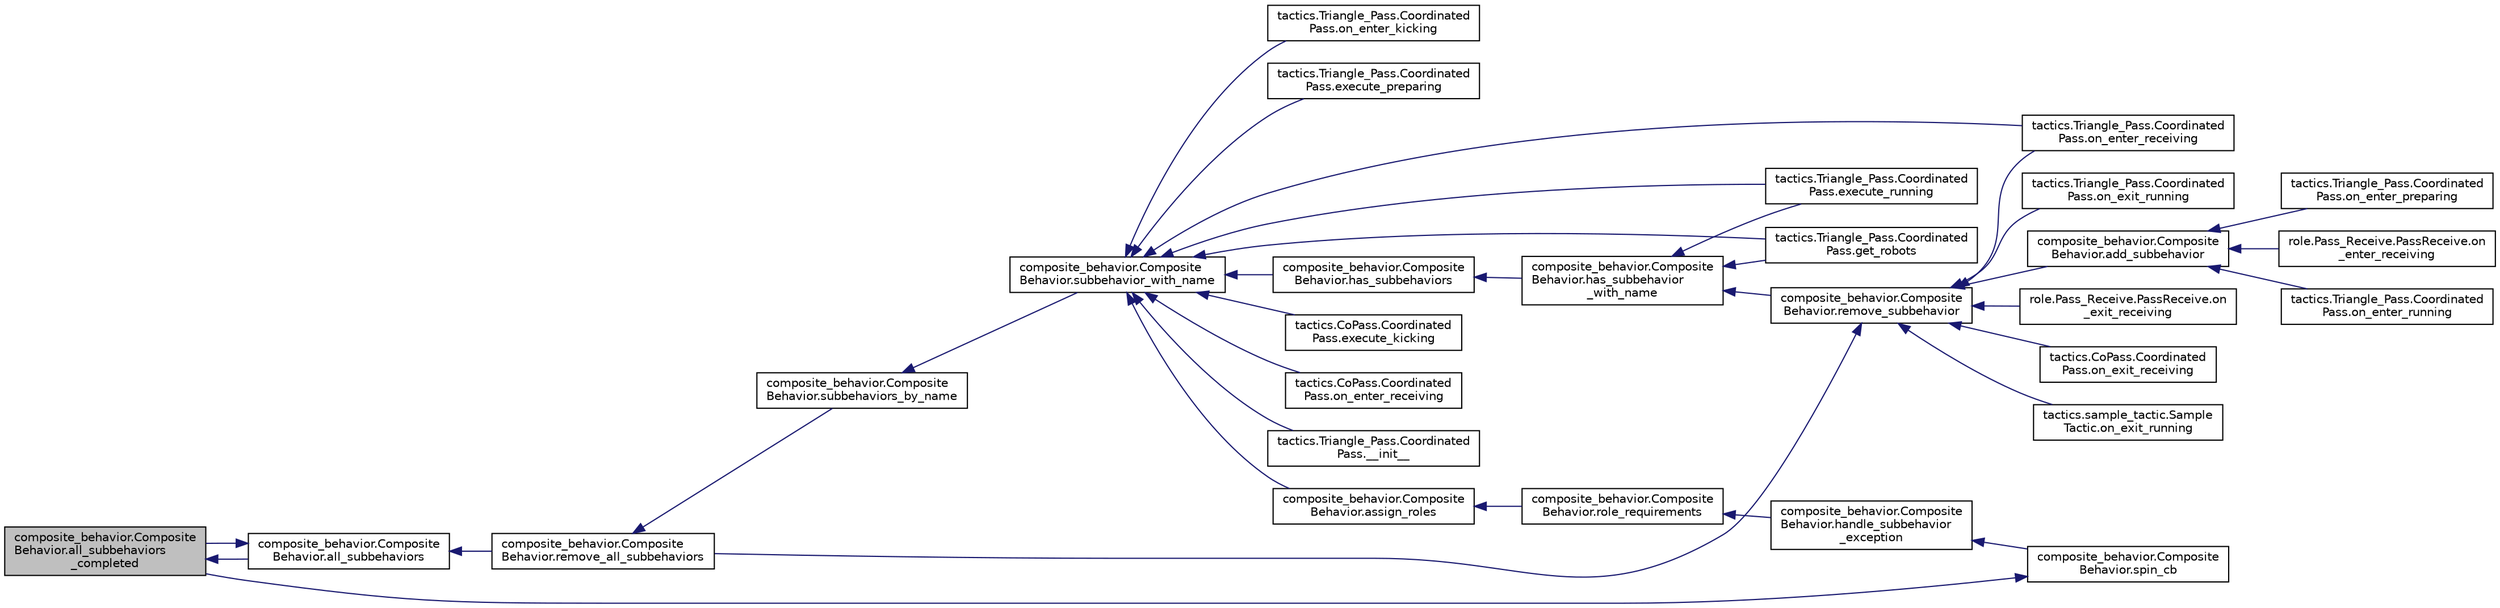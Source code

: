 digraph "composite_behavior.CompositeBehavior.all_subbehaviors_completed"
{
 // INTERACTIVE_SVG=YES
  edge [fontname="Helvetica",fontsize="10",labelfontname="Helvetica",labelfontsize="10"];
  node [fontname="Helvetica",fontsize="10",shape=record];
  rankdir="LR";
  Node1 [label="composite_behavior.Composite\lBehavior.all_subbehaviors\l_completed",height=0.2,width=0.4,color="black", fillcolor="grey75", style="filled", fontcolor="black"];
  Node1 -> Node2 [dir="back",color="midnightblue",fontsize="10",style="solid",fontname="Helvetica"];
  Node2 [label="composite_behavior.Composite\lBehavior.all_subbehaviors",height=0.2,width=0.4,color="black", fillcolor="white", style="filled",URL="$d8/d31/classcomposite__behavior_1_1_composite_behavior.html#ab49315947440ab069de8ef72042a7710"];
  Node2 -> Node1 [dir="back",color="midnightblue",fontsize="10",style="solid",fontname="Helvetica"];
  Node2 -> Node3 [dir="back",color="midnightblue",fontsize="10",style="solid",fontname="Helvetica"];
  Node3 [label="composite_behavior.Composite\lBehavior.remove_all_subbehaviors",height=0.2,width=0.4,color="black", fillcolor="white", style="filled",URL="$d8/d31/classcomposite__behavior_1_1_composite_behavior.html#a3043802726a55cdc1b1b394302f76c8b"];
  Node3 -> Node4 [dir="back",color="midnightblue",fontsize="10",style="solid",fontname="Helvetica"];
  Node4 [label="composite_behavior.Composite\lBehavior.subbehaviors_by_name",height=0.2,width=0.4,color="black", fillcolor="white", style="filled",URL="$d8/d31/classcomposite__behavior_1_1_composite_behavior.html#a5d00edc2e7d1973717da20eb8e561886"];
  Node4 -> Node5 [dir="back",color="midnightblue",fontsize="10",style="solid",fontname="Helvetica"];
  Node5 [label="composite_behavior.Composite\lBehavior.subbehavior_with_name",height=0.2,width=0.4,color="black", fillcolor="white", style="filled",URL="$d8/d31/classcomposite__behavior_1_1_composite_behavior.html#aa4a76123e41964c2af478086d44437d7"];
  Node5 -> Node6 [dir="back",color="midnightblue",fontsize="10",style="solid",fontname="Helvetica"];
  Node6 [label="composite_behavior.Composite\lBehavior.has_subbehaviors",height=0.2,width=0.4,color="black", fillcolor="white", style="filled",URL="$d8/d31/classcomposite__behavior_1_1_composite_behavior.html#a4c28a6798f91f72f997c1e531a55b66a"];
  Node6 -> Node7 [dir="back",color="midnightblue",fontsize="10",style="solid",fontname="Helvetica"];
  Node7 [label="composite_behavior.Composite\lBehavior.has_subbehavior\l_with_name",height=0.2,width=0.4,color="black", fillcolor="white", style="filled",URL="$d8/d31/classcomposite__behavior_1_1_composite_behavior.html#aeb7881a4a7fee7eba0c0b62de7f78be0"];
  Node7 -> Node8 [dir="back",color="midnightblue",fontsize="10",style="solid",fontname="Helvetica"];
  Node8 [label="composite_behavior.Composite\lBehavior.remove_subbehavior",height=0.2,width=0.4,color="black", fillcolor="white", style="filled",URL="$d8/d31/classcomposite__behavior_1_1_composite_behavior.html#ae6c61d431765827d62cd67815d54f993"];
  Node8 -> Node9 [dir="back",color="midnightblue",fontsize="10",style="solid",fontname="Helvetica"];
  Node9 [label="composite_behavior.Composite\lBehavior.add_subbehavior",height=0.2,width=0.4,color="black", fillcolor="white", style="filled",URL="$d8/d31/classcomposite__behavior_1_1_composite_behavior.html#ab34ed11fc9a28fa382487e9627f0c427",tooltip="Adds a subbehavior in composite behavior. "];
  Node9 -> Node10 [dir="back",color="midnightblue",fontsize="10",style="solid",fontname="Helvetica"];
  Node10 [label="tactics.Triangle_Pass.Coordinated\lPass.on_enter_preparing",height=0.2,width=0.4,color="black", fillcolor="white", style="filled",URL="$d1/da3/classtactics_1_1_triangle___pass_1_1_coordinated_pass.html#ab99b7ac2c8351b20d0d38b3c3b17c937"];
  Node9 -> Node11 [dir="back",color="midnightblue",fontsize="10",style="solid",fontname="Helvetica"];
  Node11 [label="role.Pass_Receive.PassReceive.on\l_enter_receiving",height=0.2,width=0.4,color="black", fillcolor="white", style="filled",URL="$d6/df0/classrole_1_1_pass___receive_1_1_pass_receive.html#a7c118d1a2e82f17751d9ce95fd850816"];
  Node9 -> Node12 [dir="back",color="midnightblue",fontsize="10",style="solid",fontname="Helvetica"];
  Node12 [label="tactics.Triangle_Pass.Coordinated\lPass.on_enter_running",height=0.2,width=0.4,color="black", fillcolor="white", style="filled",URL="$d1/da3/classtactics_1_1_triangle___pass_1_1_coordinated_pass.html#ad4e1186c38f9ff04c191323bca6670f9"];
  Node8 -> Node3 [dir="back",color="midnightblue",fontsize="10",style="solid",fontname="Helvetica"];
  Node8 -> Node13 [dir="back",color="midnightblue",fontsize="10",style="solid",fontname="Helvetica"];
  Node13 [label="role.Pass_Receive.PassReceive.on\l_exit_receiving",height=0.2,width=0.4,color="black", fillcolor="white", style="filled",URL="$d6/df0/classrole_1_1_pass___receive_1_1_pass_receive.html#a7d4cfe38f15c8ca999ddf31c7f146bcf"];
  Node8 -> Node14 [dir="back",color="midnightblue",fontsize="10",style="solid",fontname="Helvetica"];
  Node14 [label="tactics.CoPass.Coordinated\lPass.on_exit_receiving",height=0.2,width=0.4,color="black", fillcolor="white", style="filled",URL="$d7/d46/classtactics_1_1_co_pass_1_1_coordinated_pass.html#a35baf1f07ffd750d2d63a011639a83c5"];
  Node8 -> Node15 [dir="back",color="midnightblue",fontsize="10",style="solid",fontname="Helvetica"];
  Node15 [label="tactics.sample_tactic.Sample\lTactic.on_exit_running",height=0.2,width=0.4,color="black", fillcolor="white", style="filled",URL="$d0/dad/classtactics_1_1sample__tactic_1_1_sample_tactic.html#ae09f64bb18d9b43de52c8e0fafb99119"];
  Node8 -> Node16 [dir="back",color="midnightblue",fontsize="10",style="solid",fontname="Helvetica"];
  Node16 [label="tactics.Triangle_Pass.Coordinated\lPass.on_exit_running",height=0.2,width=0.4,color="black", fillcolor="white", style="filled",URL="$d1/da3/classtactics_1_1_triangle___pass_1_1_coordinated_pass.html#ae18127989ae5df3d8a2b4bc71df43970"];
  Node8 -> Node17 [dir="back",color="midnightblue",fontsize="10",style="solid",fontname="Helvetica"];
  Node17 [label="tactics.Triangle_Pass.Coordinated\lPass.on_enter_receiving",height=0.2,width=0.4,color="black", fillcolor="white", style="filled",URL="$d1/da3/classtactics_1_1_triangle___pass_1_1_coordinated_pass.html#a0391740f432d549ca2febd9e762bcf82"];
  Node7 -> Node18 [dir="back",color="midnightblue",fontsize="10",style="solid",fontname="Helvetica"];
  Node18 [label="tactics.Triangle_Pass.Coordinated\lPass.execute_running",height=0.2,width=0.4,color="black", fillcolor="white", style="filled",URL="$d1/da3/classtactics_1_1_triangle___pass_1_1_coordinated_pass.html#ae22d68d776626a46092c3bcac97b0ccf"];
  Node7 -> Node19 [dir="back",color="midnightblue",fontsize="10",style="solid",fontname="Helvetica"];
  Node19 [label="tactics.Triangle_Pass.Coordinated\lPass.get_robots",height=0.2,width=0.4,color="black", fillcolor="white", style="filled",URL="$d1/da3/classtactics_1_1_triangle___pass_1_1_coordinated_pass.html#a08fa9ca5d1119ee06023667fb92b9f12"];
  Node5 -> Node20 [dir="back",color="midnightblue",fontsize="10",style="solid",fontname="Helvetica"];
  Node20 [label="composite_behavior.Composite\lBehavior.assign_roles",height=0.2,width=0.4,color="black", fillcolor="white", style="filled",URL="$d8/d31/classcomposite__behavior_1_1_composite_behavior.html#ac6188093adfc2863bf1fad3f380d8fb7",tooltip="assignments is a tree with the same structure as that returned by role_requirements() the only differ..."];
  Node20 -> Node21 [dir="back",color="midnightblue",fontsize="10",style="solid",fontname="Helvetica"];
  Node21 [label="composite_behavior.Composite\lBehavior.role_requirements",height=0.2,width=0.4,color="black", fillcolor="white", style="filled",URL="$d8/d31/classcomposite__behavior_1_1_composite_behavior.html#a1c16307c571cf7e688c8dfa064fa411a",tooltip="returns a tree of role_requirements "];
  Node21 -> Node22 [dir="back",color="midnightblue",fontsize="10",style="solid",fontname="Helvetica"];
  Node22 [label="composite_behavior.Composite\lBehavior.handle_subbehavior\l_exception",height=0.2,width=0.4,color="black", fillcolor="white", style="filled",URL="$d8/d31/classcomposite__behavior_1_1_composite_behavior.html#a04d570e611e6d2b9f578e627c7b1058c",tooltip="Override point for exception handling this is called whenever a subbehavior throws an exception durin..."];
  Node22 -> Node23 [dir="back",color="midnightblue",fontsize="10",style="solid",fontname="Helvetica"];
  Node23 [label="composite_behavior.Composite\lBehavior.spin_cb",height=0.2,width=0.4,color="black", fillcolor="white", style="filled",URL="$d8/d31/classcomposite__behavior_1_1_composite_behavior.html#aa00b5ef75a6b70c8e343af128db6d026",tooltip="Override StateMachine.spin() so we can call spin() on subbehaviors. "];
  Node23 -> Node1 [dir="back",color="midnightblue",fontsize="10",style="solid",fontname="Helvetica"];
  Node5 -> Node24 [dir="back",color="midnightblue",fontsize="10",style="solid",fontname="Helvetica"];
  Node24 [label="tactics.CoPass.Coordinated\lPass.execute_kicking",height=0.2,width=0.4,color="black", fillcolor="white", style="filled",URL="$d7/d46/classtactics_1_1_co_pass_1_1_coordinated_pass.html#af730607313f628dd0d83dc7449f7d293"];
  Node5 -> Node25 [dir="back",color="midnightblue",fontsize="10",style="solid",fontname="Helvetica"];
  Node25 [label="tactics.CoPass.Coordinated\lPass.on_enter_receiving",height=0.2,width=0.4,color="black", fillcolor="white", style="filled",URL="$d7/d46/classtactics_1_1_co_pass_1_1_coordinated_pass.html#a92f94071d1e7dea2b07e124dec5b1dac"];
  Node5 -> Node26 [dir="back",color="midnightblue",fontsize="10",style="solid",fontname="Helvetica"];
  Node26 [label="tactics.Triangle_Pass.Coordinated\lPass.__init__",height=0.2,width=0.4,color="black", fillcolor="white", style="filled",URL="$d1/da3/classtactics_1_1_triangle___pass_1_1_coordinated_pass.html#a4fe6c4ea042657302c9cbafa14a81796",tooltip="Init method for CoordinatedPass. "];
  Node5 -> Node27 [dir="back",color="midnightblue",fontsize="10",style="solid",fontname="Helvetica"];
  Node27 [label="tactics.Triangle_Pass.Coordinated\lPass.on_enter_kicking",height=0.2,width=0.4,color="black", fillcolor="white", style="filled",URL="$d1/da3/classtactics_1_1_triangle___pass_1_1_coordinated_pass.html#ae331cd66d802a6edc0e8572e4fd0ea2e"];
  Node5 -> Node18 [dir="back",color="midnightblue",fontsize="10",style="solid",fontname="Helvetica"];
  Node5 -> Node19 [dir="back",color="midnightblue",fontsize="10",style="solid",fontname="Helvetica"];
  Node5 -> Node28 [dir="back",color="midnightblue",fontsize="10",style="solid",fontname="Helvetica"];
  Node28 [label="tactics.Triangle_Pass.Coordinated\lPass.execute_preparing",height=0.2,width=0.4,color="black", fillcolor="white", style="filled",URL="$d1/da3/classtactics_1_1_triangle___pass_1_1_coordinated_pass.html#afd3f9a71951328a8ccd290379e3a64c7"];
  Node5 -> Node17 [dir="back",color="midnightblue",fontsize="10",style="solid",fontname="Helvetica"];
}
